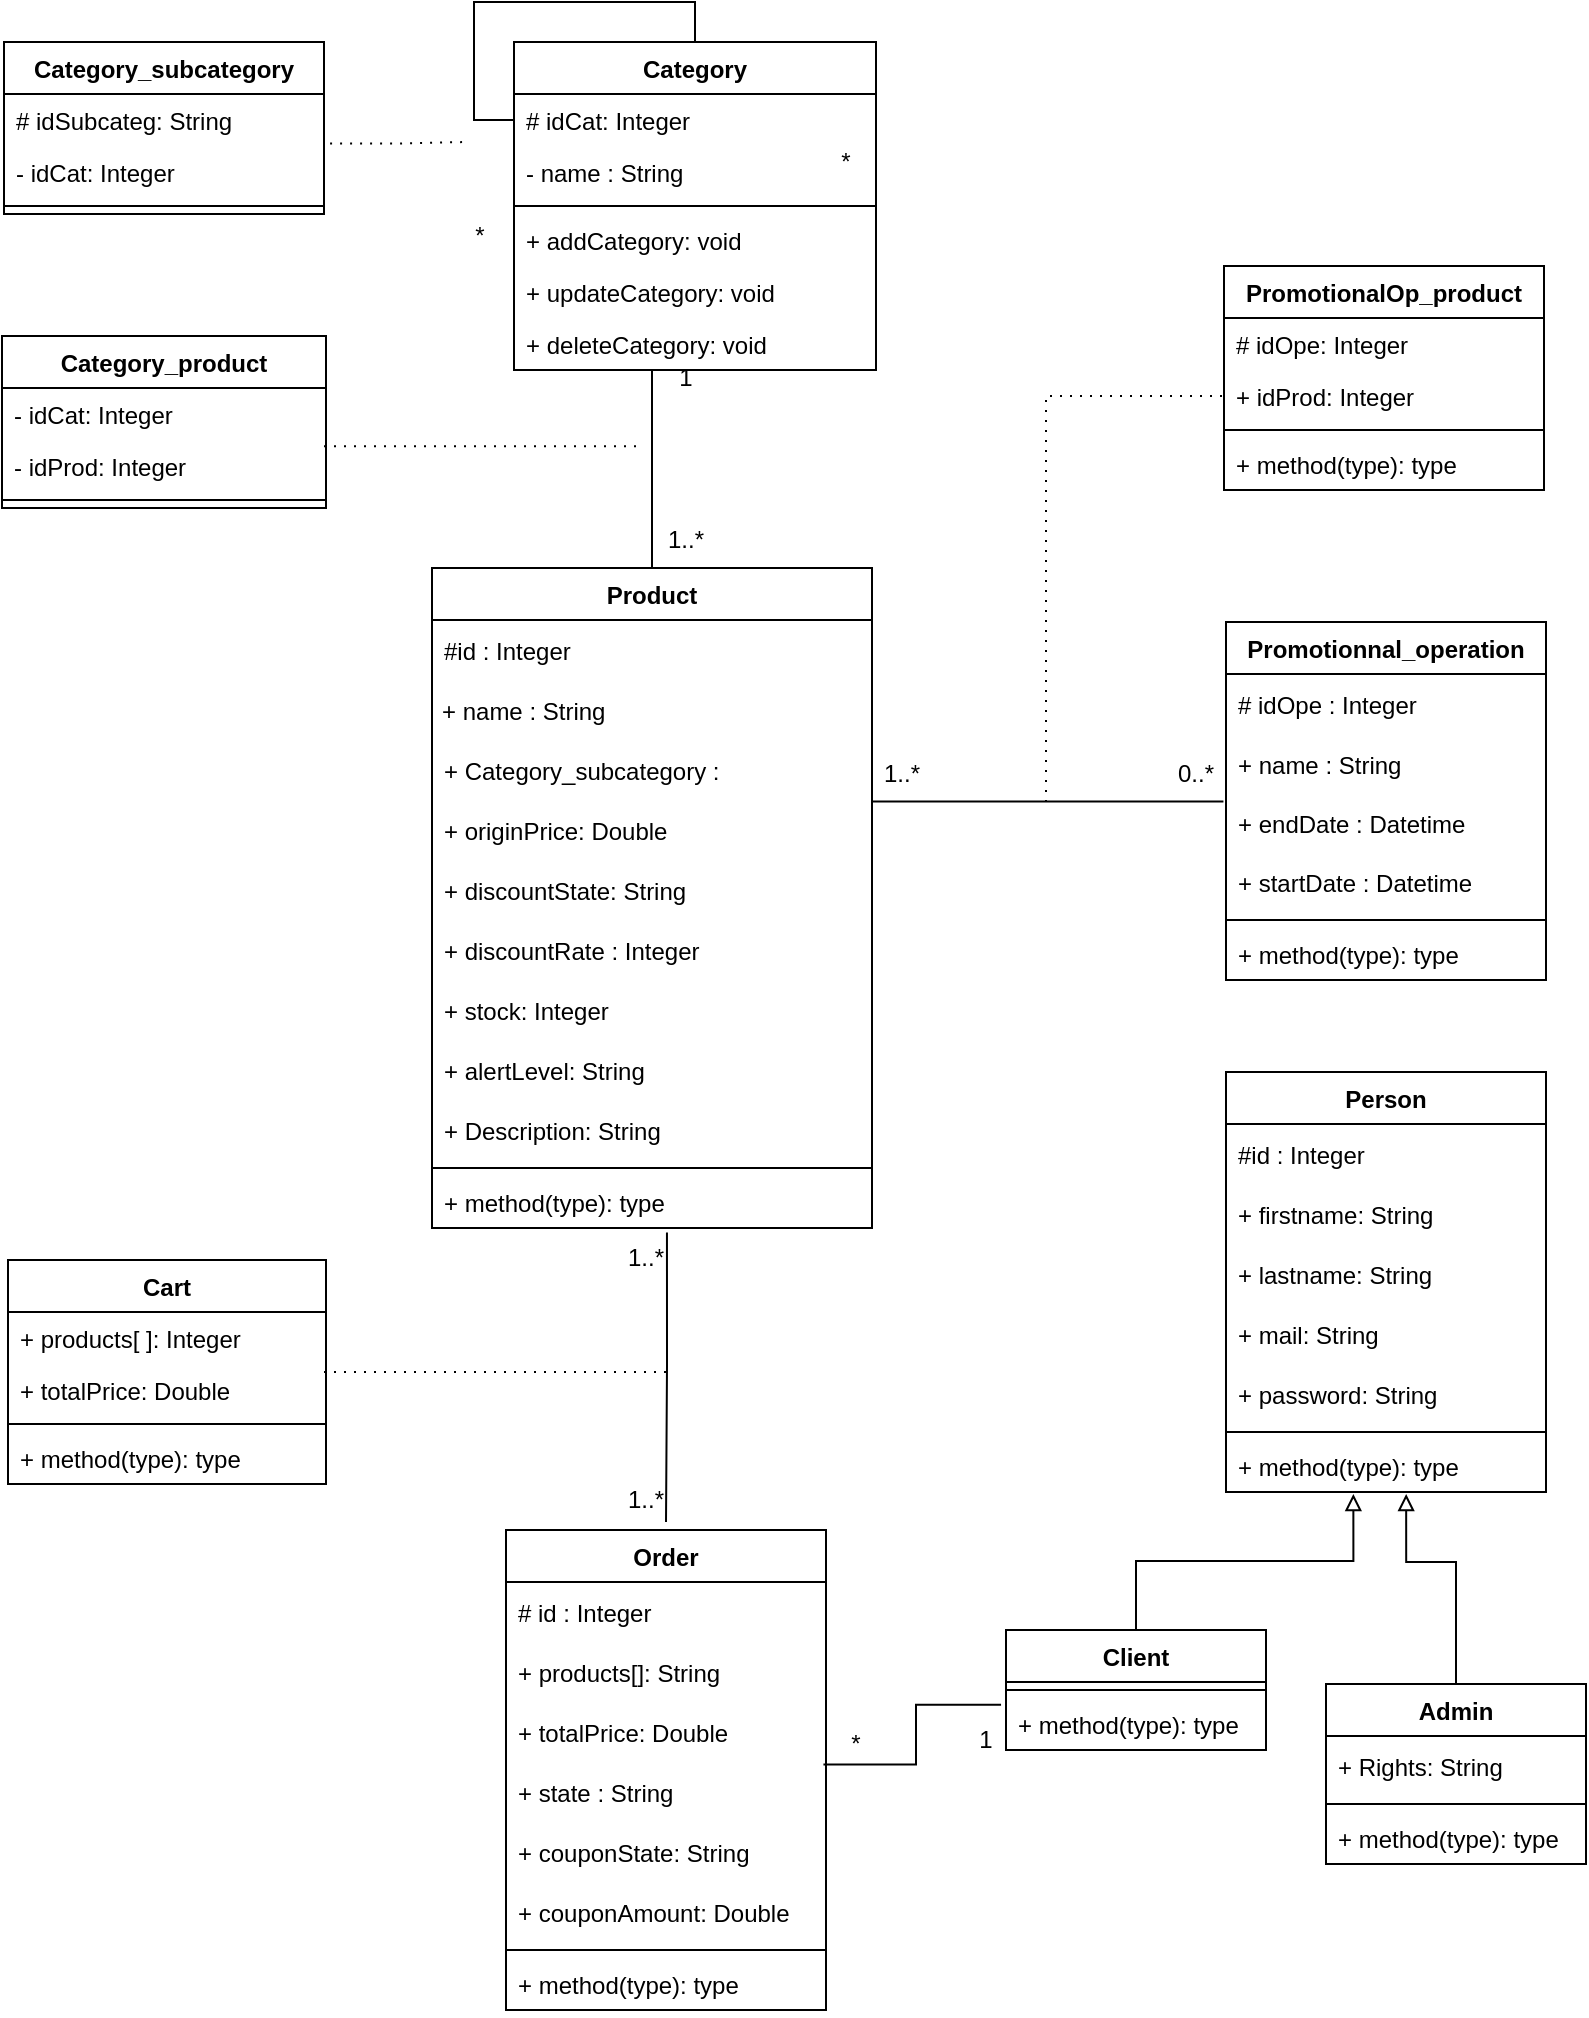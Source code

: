 <mxfile version="17.4.0" type="github">
  <diagram id="vhpuTXRBzaWg03IPp8lz" name="Page-1">
    <mxGraphModel dx="1920" dy="1763" grid="1" gridSize="10" guides="1" tooltips="1" connect="1" arrows="1" fold="1" page="1" pageScale="1" pageWidth="827" pageHeight="1169" math="0" shadow="0">
      <root>
        <mxCell id="0" />
        <mxCell id="1" parent="0" />
        <mxCell id="we6FHVSDPOBdcgw_4QG6-87" style="edgeStyle=orthogonalEdgeStyle;rounded=0;orthogonalLoop=1;jettySize=auto;html=1;endArrow=none;endFill=0;exitX=0.534;exitY=1.087;exitDx=0;exitDy=0;exitPerimeter=0;" parent="1" source="IzZOElxtcOKeKCQpAxpx-64" edge="1">
          <mxGeometry relative="1" as="geometry">
            <mxPoint x="330" y="600" as="sourcePoint" />
            <mxPoint x="330" y="660" as="targetPoint" />
            <Array as="points">
              <mxPoint x="330" y="582" />
            </Array>
          </mxGeometry>
        </mxCell>
        <mxCell id="we6FHVSDPOBdcgw_4QG6-96" style="edgeStyle=orthogonalEdgeStyle;rounded=0;orthogonalLoop=1;jettySize=auto;html=1;entryX=0.992;entryY=0.042;entryDx=0;entryDy=0;entryPerimeter=0;endArrow=none;endFill=0;exitX=-0.019;exitY=0.13;exitDx=0;exitDy=0;exitPerimeter=0;" parent="1" source="IzZOElxtcOKeKCQpAxpx-126" target="IzZOElxtcOKeKCQpAxpx-114" edge="1">
          <mxGeometry relative="1" as="geometry">
            <mxPoint x="570" y="680" as="sourcePoint" />
            <mxPoint x="456" y="838.68" as="targetPoint" />
          </mxGeometry>
        </mxCell>
        <mxCell id="ZNFF3Vfwh-cAoK5ZNlYT-18" style="edgeStyle=orthogonalEdgeStyle;rounded=0;orthogonalLoop=1;jettySize=auto;html=1;entryX=0.398;entryY=1.038;entryDx=0;entryDy=0;entryPerimeter=0;endArrow=block;endFill=0;exitX=0.5;exitY=0;exitDx=0;exitDy=0;" parent="1" source="IzZOElxtcOKeKCQpAxpx-119" target="IzZOElxtcOKeKCQpAxpx-145" edge="1">
          <mxGeometry relative="1" as="geometry">
            <mxPoint x="570" y="630" as="sourcePoint" />
            <mxPoint x="634.415" y="520.75" as="targetPoint" />
          </mxGeometry>
        </mxCell>
        <mxCell id="ZNFF3Vfwh-cAoK5ZNlYT-28" style="edgeStyle=orthogonalEdgeStyle;rounded=0;orthogonalLoop=1;jettySize=auto;html=1;endArrow=block;endFill=0;exitX=0.5;exitY=0;exitDx=0;exitDy=0;entryX=0.563;entryY=1.038;entryDx=0;entryDy=0;entryPerimeter=0;" parent="1" source="IzZOElxtcOKeKCQpAxpx-134" target="IzZOElxtcOKeKCQpAxpx-145" edge="1">
          <mxGeometry relative="1" as="geometry">
            <mxPoint x="730" y="630" as="sourcePoint" />
            <mxPoint x="700" y="610" as="targetPoint" />
            <Array as="points">
              <mxPoint x="725" y="680" />
              <mxPoint x="700" y="680" />
            </Array>
          </mxGeometry>
        </mxCell>
        <mxCell id="we6FHVSDPOBdcgw_4QG6-101" style="edgeStyle=orthogonalEdgeStyle;rounded=0;orthogonalLoop=1;jettySize=auto;html=1;entryX=-0.008;entryY=0.129;entryDx=0;entryDy=0;endArrow=none;endFill=0;exitX=1;exitY=0.5;exitDx=0;exitDy=0;entryPerimeter=0;" parent="1" source="IzZOElxtcOKeKCQpAxpx-68" target="IzZOElxtcOKeKCQpAxpx-22" edge="1">
          <mxGeometry relative="1" as="geometry">
            <mxPoint x="430" y="435" as="sourcePoint" />
            <mxPoint x="562.5" y="299" as="targetPoint" />
            <Array as="points">
              <mxPoint x="433" y="300" />
            </Array>
          </mxGeometry>
        </mxCell>
        <mxCell id="ZNFF3Vfwh-cAoK5ZNlYT-3" value="*" style="text;html=1;strokeColor=none;fillColor=none;align=center;verticalAlign=middle;whiteSpace=wrap;rounded=0;" parent="1" vertex="1">
          <mxGeometry x="340" y="-70" width="20" height="30" as="geometry" />
        </mxCell>
        <mxCell id="ZNFF3Vfwh-cAoK5ZNlYT-4" value="*" style="text;html=1;strokeColor=none;fillColor=none;align=center;verticalAlign=middle;whiteSpace=wrap;rounded=0;" parent="1" vertex="1">
          <mxGeometry x="410" y="-30" width="20" height="20" as="geometry" />
        </mxCell>
        <mxCell id="ZNFF3Vfwh-cAoK5ZNlYT-5" value="1..*" style="text;html=1;strokeColor=none;fillColor=none;align=center;verticalAlign=middle;whiteSpace=wrap;rounded=0;" parent="1" vertex="1">
          <mxGeometry x="329.5" y="159" width="20" height="20" as="geometry" />
        </mxCell>
        <mxCell id="ZNFF3Vfwh-cAoK5ZNlYT-11" value="0..*" style="text;html=1;strokeColor=none;fillColor=none;align=center;verticalAlign=middle;whiteSpace=wrap;rounded=0;" parent="1" vertex="1">
          <mxGeometry x="585" y="271" width="20" height="30" as="geometry" />
        </mxCell>
        <mxCell id="ZNFF3Vfwh-cAoK5ZNlYT-12" value="1" style="text;html=1;strokeColor=none;fillColor=none;align=center;verticalAlign=middle;whiteSpace=wrap;rounded=0;" parent="1" vertex="1">
          <mxGeometry x="329.5" y="73" width="20" height="30" as="geometry" />
        </mxCell>
        <mxCell id="ZNFF3Vfwh-cAoK5ZNlYT-13" value="1..*" style="text;html=1;strokeColor=none;fillColor=none;align=center;verticalAlign=middle;whiteSpace=wrap;rounded=0;" parent="1" vertex="1">
          <mxGeometry x="438" y="276" width="20" height="20" as="geometry" />
        </mxCell>
        <mxCell id="ZNFF3Vfwh-cAoK5ZNlYT-14" value="1..*" style="text;html=1;strokeColor=none;fillColor=none;align=center;verticalAlign=middle;whiteSpace=wrap;rounded=0;" parent="1" vertex="1">
          <mxGeometry x="309.5" y="634" width="20" height="30" as="geometry" />
        </mxCell>
        <mxCell id="ZNFF3Vfwh-cAoK5ZNlYT-15" value="1..*" style="text;html=1;strokeColor=none;fillColor=none;align=center;verticalAlign=middle;whiteSpace=wrap;rounded=0;" parent="1" vertex="1">
          <mxGeometry x="310" y="513" width="20" height="30" as="geometry" />
        </mxCell>
        <mxCell id="ZNFF3Vfwh-cAoK5ZNlYT-16" value="*" style="text;html=1;strokeColor=none;fillColor=none;align=center;verticalAlign=middle;whiteSpace=wrap;rounded=0;" parent="1" vertex="1">
          <mxGeometry x="415" y="756" width="20" height="30" as="geometry" />
        </mxCell>
        <mxCell id="ZNFF3Vfwh-cAoK5ZNlYT-17" value="1" style="text;html=1;strokeColor=none;fillColor=none;align=center;verticalAlign=middle;whiteSpace=wrap;rounded=0;" parent="1" vertex="1">
          <mxGeometry x="480" y="754" width="20" height="30" as="geometry" />
        </mxCell>
        <mxCell id="IzZOElxtcOKeKCQpAxpx-167" style="edgeStyle=orthogonalEdgeStyle;rounded=0;orthogonalLoop=1;jettySize=auto;html=1;entryX=0.5;entryY=0;entryDx=0;entryDy=0;endArrow=none;endFill=0;" parent="1" source="IzZOElxtcOKeKCQpAxpx-8" target="IzZOElxtcOKeKCQpAxpx-58" edge="1">
          <mxGeometry relative="1" as="geometry">
            <Array as="points">
              <mxPoint x="323" y="90" />
              <mxPoint x="323" y="90" />
            </Array>
          </mxGeometry>
        </mxCell>
        <mxCell id="IzZOElxtcOKeKCQpAxpx-8" value="Category" style="swimlane;fontStyle=1;align=center;verticalAlign=top;childLayout=stackLayout;horizontal=1;startSize=26;horizontalStack=0;resizeParent=1;resizeParentMax=0;resizeLast=0;collapsible=1;marginBottom=0;" parent="1" vertex="1">
          <mxGeometry x="254" y="-80" width="181" height="164" as="geometry" />
        </mxCell>
        <mxCell id="IzZOElxtcOKeKCQpAxpx-9" value="# idCat: Integer" style="text;strokeColor=none;fillColor=none;align=left;verticalAlign=top;spacingLeft=4;spacingRight=4;overflow=hidden;rotatable=0;points=[[0,0.5],[1,0.5]];portConstraint=eastwest;" parent="IzZOElxtcOKeKCQpAxpx-8" vertex="1">
          <mxGeometry y="26" width="181" height="26" as="geometry" />
        </mxCell>
        <mxCell id="IzZOElxtcOKeKCQpAxpx-29" value="- name : String" style="text;strokeColor=none;fillColor=none;align=left;verticalAlign=top;spacingLeft=4;spacingRight=4;overflow=hidden;rotatable=0;points=[[0,0.5],[1,0.5]];portConstraint=eastwest;" parent="IzZOElxtcOKeKCQpAxpx-8" vertex="1">
          <mxGeometry y="52" width="181" height="26" as="geometry" />
        </mxCell>
        <mxCell id="IzZOElxtcOKeKCQpAxpx-10" value="" style="line;strokeWidth=1;fillColor=none;align=left;verticalAlign=middle;spacingTop=-1;spacingLeft=3;spacingRight=3;rotatable=0;labelPosition=right;points=[];portConstraint=eastwest;" parent="IzZOElxtcOKeKCQpAxpx-8" vertex="1">
          <mxGeometry y="78" width="181" height="8" as="geometry" />
        </mxCell>
        <mxCell id="IzZOElxtcOKeKCQpAxpx-11" value="+ addCategory: void" style="text;strokeColor=none;fillColor=none;align=left;verticalAlign=top;spacingLeft=4;spacingRight=4;overflow=hidden;rotatable=0;points=[[0,0.5],[1,0.5]];portConstraint=eastwest;" parent="IzZOElxtcOKeKCQpAxpx-8" vertex="1">
          <mxGeometry y="86" width="181" height="26" as="geometry" />
        </mxCell>
        <mxCell id="WWp6hSfT_hM4TXbxwVFe-4" value="+ updateCategory: void" style="text;strokeColor=none;fillColor=none;align=left;verticalAlign=top;spacingLeft=4;spacingRight=4;overflow=hidden;rotatable=0;points=[[0,0.5],[1,0.5]];portConstraint=eastwest;" vertex="1" parent="IzZOElxtcOKeKCQpAxpx-8">
          <mxGeometry y="112" width="181" height="26" as="geometry" />
        </mxCell>
        <mxCell id="WWp6hSfT_hM4TXbxwVFe-3" value="+ deleteCategory: void" style="text;strokeColor=none;fillColor=none;align=left;verticalAlign=top;spacingLeft=4;spacingRight=4;overflow=hidden;rotatable=0;points=[[0,0.5],[1,0.5]];portConstraint=eastwest;" vertex="1" parent="IzZOElxtcOKeKCQpAxpx-8">
          <mxGeometry y="138" width="181" height="26" as="geometry" />
        </mxCell>
        <mxCell id="IzZOElxtcOKeKCQpAxpx-28" style="edgeStyle=orthogonalEdgeStyle;rounded=0;orthogonalLoop=1;jettySize=auto;html=1;entryX=0;entryY=0.5;entryDx=0;entryDy=0;endArrow=none;endFill=0;" parent="IzZOElxtcOKeKCQpAxpx-8" source="IzZOElxtcOKeKCQpAxpx-8" target="IzZOElxtcOKeKCQpAxpx-9" edge="1">
          <mxGeometry relative="1" as="geometry" />
        </mxCell>
        <mxCell id="IzZOElxtcOKeKCQpAxpx-12" value="Promotionnal_operation" style="swimlane;fontStyle=1;align=center;verticalAlign=top;childLayout=stackLayout;horizontal=1;startSize=26;horizontalStack=0;resizeParent=1;resizeParentMax=0;resizeLast=0;collapsible=1;marginBottom=0;" parent="1" vertex="1">
          <mxGeometry x="610" y="210" width="160" height="179" as="geometry" />
        </mxCell>
        <mxCell id="IzZOElxtcOKeKCQpAxpx-19" value="# idOpe : Integer" style="text;strokeColor=none;fillColor=none;align=left;verticalAlign=middle;spacingLeft=4;spacingRight=4;overflow=hidden;points=[[0,0.5],[1,0.5]];portConstraint=eastwest;rotatable=0;" parent="IzZOElxtcOKeKCQpAxpx-12" vertex="1">
          <mxGeometry y="26" width="160" height="30" as="geometry" />
        </mxCell>
        <mxCell id="IzZOElxtcOKeKCQpAxpx-20" value="+ name : String" style="text;strokeColor=none;fillColor=none;align=left;verticalAlign=middle;spacingLeft=4;spacingRight=4;overflow=hidden;points=[[0,0.5],[1,0.5]];portConstraint=eastwest;rotatable=0;" parent="IzZOElxtcOKeKCQpAxpx-12" vertex="1">
          <mxGeometry y="56" width="160" height="30" as="geometry" />
        </mxCell>
        <mxCell id="IzZOElxtcOKeKCQpAxpx-22" value="+ endDate : Datetime" style="text;strokeColor=none;fillColor=none;align=left;verticalAlign=middle;spacingLeft=4;spacingRight=4;overflow=hidden;points=[[0,0.5],[1,0.5]];portConstraint=eastwest;rotatable=0;" parent="IzZOElxtcOKeKCQpAxpx-12" vertex="1">
          <mxGeometry y="86" width="160" height="29" as="geometry" />
        </mxCell>
        <mxCell id="IzZOElxtcOKeKCQpAxpx-21" value="+ startDate : Datetime" style="text;strokeColor=none;fillColor=none;align=left;verticalAlign=middle;spacingLeft=4;spacingRight=4;overflow=hidden;points=[[0,0.5],[1,0.5]];portConstraint=eastwest;rotatable=0;" parent="IzZOElxtcOKeKCQpAxpx-12" vertex="1">
          <mxGeometry y="115" width="160" height="30" as="geometry" />
        </mxCell>
        <mxCell id="IzZOElxtcOKeKCQpAxpx-14" value="" style="line;strokeWidth=1;fillColor=none;align=left;verticalAlign=middle;spacingTop=-1;spacingLeft=3;spacingRight=3;rotatable=0;labelPosition=right;points=[];portConstraint=eastwest;" parent="IzZOElxtcOKeKCQpAxpx-12" vertex="1">
          <mxGeometry y="145" width="160" height="8" as="geometry" />
        </mxCell>
        <mxCell id="IzZOElxtcOKeKCQpAxpx-15" value="+ method(type): type" style="text;strokeColor=none;fillColor=none;align=left;verticalAlign=top;spacingLeft=4;spacingRight=4;overflow=hidden;rotatable=0;points=[[0,0.5],[1,0.5]];portConstraint=eastwest;" parent="IzZOElxtcOKeKCQpAxpx-12" vertex="1">
          <mxGeometry y="153" width="160" height="26" as="geometry" />
        </mxCell>
        <mxCell id="IzZOElxtcOKeKCQpAxpx-41" value="Category_subcategory" style="swimlane;fontStyle=1;align=center;verticalAlign=top;childLayout=stackLayout;horizontal=1;startSize=26;horizontalStack=0;resizeParent=1;resizeParentMax=0;resizeLast=0;collapsible=1;marginBottom=0;" parent="1" vertex="1">
          <mxGeometry x="-1" y="-80" width="160" height="86" as="geometry" />
        </mxCell>
        <mxCell id="IzZOElxtcOKeKCQpAxpx-43" value="# idSubcateg: String" style="text;strokeColor=none;fillColor=none;align=left;verticalAlign=top;spacingLeft=4;spacingRight=4;overflow=hidden;rotatable=0;points=[[0,0.5],[1,0.5]];portConstraint=eastwest;" parent="IzZOElxtcOKeKCQpAxpx-41" vertex="1">
          <mxGeometry y="26" width="160" height="26" as="geometry" />
        </mxCell>
        <mxCell id="IzZOElxtcOKeKCQpAxpx-42" value="- idCat: Integer" style="text;strokeColor=none;fillColor=none;align=left;verticalAlign=top;spacingLeft=4;spacingRight=4;overflow=hidden;rotatable=0;points=[[0,0.5],[1,0.5]];portConstraint=eastwest;" parent="IzZOElxtcOKeKCQpAxpx-41" vertex="1">
          <mxGeometry y="52" width="160" height="26" as="geometry" />
        </mxCell>
        <mxCell id="IzZOElxtcOKeKCQpAxpx-44" value="" style="line;strokeWidth=1;fillColor=none;align=left;verticalAlign=middle;spacingTop=-1;spacingLeft=3;spacingRight=3;rotatable=0;labelPosition=right;points=[];portConstraint=eastwest;" parent="IzZOElxtcOKeKCQpAxpx-41" vertex="1">
          <mxGeometry y="78" width="160" height="8" as="geometry" />
        </mxCell>
        <mxCell id="IzZOElxtcOKeKCQpAxpx-58" value="Product" style="swimlane;fontStyle=1;align=center;verticalAlign=top;childLayout=stackLayout;horizontal=1;startSize=26;horizontalStack=0;resizeParent=1;resizeParentMax=0;resizeLast=0;collapsible=1;marginBottom=0;" parent="1" vertex="1">
          <mxGeometry x="213" y="183" width="220" height="330" as="geometry" />
        </mxCell>
        <mxCell id="IzZOElxtcOKeKCQpAxpx-65" value="#id : Integer" style="text;strokeColor=none;fillColor=none;align=left;verticalAlign=middle;spacingLeft=4;spacingRight=4;overflow=hidden;points=[[0,0.5],[1,0.5]];portConstraint=eastwest;rotatable=0;" parent="IzZOElxtcOKeKCQpAxpx-58" vertex="1">
          <mxGeometry y="26" width="220" height="30" as="geometry" />
        </mxCell>
        <mxCell id="IzZOElxtcOKeKCQpAxpx-73" value="+ name : String" style="text;strokeColor=none;fillColor=none;align=left;verticalAlign=middle;spacingLeft=4;spacingRight=4;overflow=hidden;points=[[0,0.5],[1,0.5]];portConstraint=eastwest;rotatable=0;spacing=1;" parent="IzZOElxtcOKeKCQpAxpx-58" vertex="1">
          <mxGeometry y="56" width="220" height="30" as="geometry" />
        </mxCell>
        <mxCell id="IzZOElxtcOKeKCQpAxpx-66" value="+ Category_subcategory : " style="text;strokeColor=none;fillColor=none;align=left;verticalAlign=middle;spacingLeft=4;spacingRight=4;overflow=hidden;points=[[0,0.5],[1,0.5]];portConstraint=eastwest;rotatable=0;" parent="IzZOElxtcOKeKCQpAxpx-58" vertex="1">
          <mxGeometry y="86" width="220" height="30" as="geometry" />
        </mxCell>
        <mxCell id="IzZOElxtcOKeKCQpAxpx-67" value="+ originPrice: Double" style="text;strokeColor=none;fillColor=none;align=left;verticalAlign=middle;spacingLeft=4;spacingRight=4;overflow=hidden;points=[[0,0.5],[1,0.5]];portConstraint=eastwest;rotatable=0;" parent="IzZOElxtcOKeKCQpAxpx-58" vertex="1">
          <mxGeometry y="116" width="220" height="30" as="geometry" />
        </mxCell>
        <mxCell id="IzZOElxtcOKeKCQpAxpx-68" value="+ discountState: String" style="text;strokeColor=none;fillColor=none;align=left;verticalAlign=middle;spacingLeft=4;spacingRight=4;overflow=hidden;points=[[0,0.5],[1,0.5]];portConstraint=eastwest;rotatable=0;" parent="IzZOElxtcOKeKCQpAxpx-58" vertex="1">
          <mxGeometry y="146" width="220" height="30" as="geometry" />
        </mxCell>
        <mxCell id="IzZOElxtcOKeKCQpAxpx-69" value="+ discountRate : Integer" style="text;strokeColor=none;fillColor=none;align=left;verticalAlign=middle;spacingLeft=4;spacingRight=4;overflow=hidden;points=[[0,0.5],[1,0.5]];portConstraint=eastwest;rotatable=0;" parent="IzZOElxtcOKeKCQpAxpx-58" vertex="1">
          <mxGeometry y="176" width="220" height="30" as="geometry" />
        </mxCell>
        <mxCell id="IzZOElxtcOKeKCQpAxpx-70" value="+ stock: Integer" style="text;strokeColor=none;fillColor=none;align=left;verticalAlign=middle;spacingLeft=4;spacingRight=4;overflow=hidden;points=[[0,0.5],[1,0.5]];portConstraint=eastwest;rotatable=0;" parent="IzZOElxtcOKeKCQpAxpx-58" vertex="1">
          <mxGeometry y="206" width="220" height="30" as="geometry" />
        </mxCell>
        <mxCell id="IzZOElxtcOKeKCQpAxpx-71" value="+ alertLevel: String" style="text;strokeColor=none;fillColor=none;align=left;verticalAlign=middle;spacingLeft=4;spacingRight=4;overflow=hidden;points=[[0,0.5],[1,0.5]];portConstraint=eastwest;rotatable=0;" parent="IzZOElxtcOKeKCQpAxpx-58" vertex="1">
          <mxGeometry y="236" width="220" height="30" as="geometry" />
        </mxCell>
        <mxCell id="IzZOElxtcOKeKCQpAxpx-72" value="+ Description: String" style="text;strokeColor=none;fillColor=none;align=left;verticalAlign=middle;spacingLeft=4;spacingRight=4;overflow=hidden;points=[[0,0.5],[1,0.5]];portConstraint=eastwest;rotatable=0;" parent="IzZOElxtcOKeKCQpAxpx-58" vertex="1">
          <mxGeometry y="266" width="220" height="30" as="geometry" />
        </mxCell>
        <mxCell id="IzZOElxtcOKeKCQpAxpx-63" value="" style="line;strokeWidth=1;fillColor=none;align=left;verticalAlign=middle;spacingTop=-1;spacingLeft=3;spacingRight=3;rotatable=0;labelPosition=right;points=[];portConstraint=eastwest;" parent="IzZOElxtcOKeKCQpAxpx-58" vertex="1">
          <mxGeometry y="296" width="220" height="8" as="geometry" />
        </mxCell>
        <mxCell id="IzZOElxtcOKeKCQpAxpx-64" value="+ method(type): type" style="text;strokeColor=none;fillColor=none;align=left;verticalAlign=top;spacingLeft=4;spacingRight=4;overflow=hidden;rotatable=0;points=[[0,0.5],[1,0.5]];portConstraint=eastwest;" parent="IzZOElxtcOKeKCQpAxpx-58" vertex="1">
          <mxGeometry y="304" width="220" height="26" as="geometry" />
        </mxCell>
        <mxCell id="IzZOElxtcOKeKCQpAxpx-89" value="Category_product" style="swimlane;fontStyle=1;align=center;verticalAlign=top;childLayout=stackLayout;horizontal=1;startSize=26;horizontalStack=0;resizeParent=1;resizeParentMax=0;resizeLast=0;collapsible=1;marginBottom=0;" parent="1" vertex="1">
          <mxGeometry x="-2" y="67" width="162" height="86" as="geometry" />
        </mxCell>
        <mxCell id="IzZOElxtcOKeKCQpAxpx-90" value="- idCat: Integer" style="text;strokeColor=none;fillColor=none;align=left;verticalAlign=top;spacingLeft=4;spacingRight=4;overflow=hidden;rotatable=0;points=[[0,0.5],[1,0.5]];portConstraint=eastwest;" parent="IzZOElxtcOKeKCQpAxpx-89" vertex="1">
          <mxGeometry y="26" width="162" height="26" as="geometry" />
        </mxCell>
        <mxCell id="IzZOElxtcOKeKCQpAxpx-91" value="- idProd: Integer" style="text;strokeColor=none;fillColor=none;align=left;verticalAlign=top;spacingLeft=4;spacingRight=4;overflow=hidden;rotatable=0;points=[[0,0.5],[1,0.5]];portConstraint=eastwest;" parent="IzZOElxtcOKeKCQpAxpx-89" vertex="1">
          <mxGeometry y="52" width="162" height="26" as="geometry" />
        </mxCell>
        <mxCell id="IzZOElxtcOKeKCQpAxpx-92" value="" style="line;strokeWidth=1;fillColor=none;align=left;verticalAlign=middle;spacingTop=-1;spacingLeft=3;spacingRight=3;rotatable=0;labelPosition=right;points=[];portConstraint=eastwest;" parent="IzZOElxtcOKeKCQpAxpx-89" vertex="1">
          <mxGeometry y="78" width="162" height="8" as="geometry" />
        </mxCell>
        <mxCell id="IzZOElxtcOKeKCQpAxpx-95" value="Cart" style="swimlane;fontStyle=1;align=center;verticalAlign=top;childLayout=stackLayout;horizontal=1;startSize=26;horizontalStack=0;resizeParent=1;resizeParentMax=0;resizeLast=0;collapsible=1;marginBottom=0;" parent="1" vertex="1">
          <mxGeometry x="1" y="529" width="159" height="112" as="geometry" />
        </mxCell>
        <mxCell id="IzZOElxtcOKeKCQpAxpx-96" value="+ products[ ]: Integer" style="text;strokeColor=none;fillColor=none;align=left;verticalAlign=top;spacingLeft=4;spacingRight=4;overflow=hidden;rotatable=0;points=[[0,0.5],[1,0.5]];portConstraint=eastwest;" parent="IzZOElxtcOKeKCQpAxpx-95" vertex="1">
          <mxGeometry y="26" width="159" height="26" as="geometry" />
        </mxCell>
        <mxCell id="IzZOElxtcOKeKCQpAxpx-97" value="+ totalPrice: Double" style="text;strokeColor=none;fillColor=none;align=left;verticalAlign=top;spacingLeft=4;spacingRight=4;overflow=hidden;rotatable=0;points=[[0,0.5],[1,0.5]];portConstraint=eastwest;" parent="IzZOElxtcOKeKCQpAxpx-95" vertex="1">
          <mxGeometry y="52" width="159" height="26" as="geometry" />
        </mxCell>
        <mxCell id="IzZOElxtcOKeKCQpAxpx-98" value="" style="line;strokeWidth=1;fillColor=none;align=left;verticalAlign=middle;spacingTop=-1;spacingLeft=3;spacingRight=3;rotatable=0;labelPosition=right;points=[];portConstraint=eastwest;" parent="IzZOElxtcOKeKCQpAxpx-95" vertex="1">
          <mxGeometry y="78" width="159" height="8" as="geometry" />
        </mxCell>
        <mxCell id="IzZOElxtcOKeKCQpAxpx-99" value="+ method(type): type" style="text;strokeColor=none;fillColor=none;align=left;verticalAlign=top;spacingLeft=4;spacingRight=4;overflow=hidden;rotatable=0;points=[[0,0.5],[1,0.5]];portConstraint=eastwest;" parent="IzZOElxtcOKeKCQpAxpx-95" vertex="1">
          <mxGeometry y="86" width="159" height="26" as="geometry" />
        </mxCell>
        <mxCell id="IzZOElxtcOKeKCQpAxpx-105" value="Order" style="swimlane;fontStyle=1;align=center;verticalAlign=top;childLayout=stackLayout;horizontal=1;startSize=26;horizontalStack=0;resizeParent=1;resizeParentMax=0;resizeLast=0;collapsible=1;marginBottom=0;" parent="1" vertex="1">
          <mxGeometry x="250" y="664" width="160" height="240" as="geometry" />
        </mxCell>
        <mxCell id="IzZOElxtcOKeKCQpAxpx-184" value="# id : Integer" style="text;strokeColor=none;fillColor=none;align=left;verticalAlign=middle;spacingLeft=4;spacingRight=4;overflow=hidden;points=[[0,0.5],[1,0.5]];portConstraint=eastwest;rotatable=0;" parent="IzZOElxtcOKeKCQpAxpx-105" vertex="1">
          <mxGeometry y="26" width="160" height="30" as="geometry" />
        </mxCell>
        <mxCell id="IzZOElxtcOKeKCQpAxpx-112" value="+ products[]: String" style="text;strokeColor=none;fillColor=none;align=left;verticalAlign=middle;spacingLeft=4;spacingRight=4;overflow=hidden;points=[[0,0.5],[1,0.5]];portConstraint=eastwest;rotatable=0;" parent="IzZOElxtcOKeKCQpAxpx-105" vertex="1">
          <mxGeometry y="56" width="160" height="30" as="geometry" />
        </mxCell>
        <mxCell id="IzZOElxtcOKeKCQpAxpx-113" value="+ totalPrice: Double" style="text;strokeColor=none;fillColor=none;align=left;verticalAlign=middle;spacingLeft=4;spacingRight=4;overflow=hidden;points=[[0,0.5],[1,0.5]];portConstraint=eastwest;rotatable=0;" parent="IzZOElxtcOKeKCQpAxpx-105" vertex="1">
          <mxGeometry y="86" width="160" height="30" as="geometry" />
        </mxCell>
        <mxCell id="IzZOElxtcOKeKCQpAxpx-114" value="+ state : String" style="text;strokeColor=none;fillColor=none;align=left;verticalAlign=middle;spacingLeft=4;spacingRight=4;overflow=hidden;points=[[0,0.5],[1,0.5]];portConstraint=eastwest;rotatable=0;" parent="IzZOElxtcOKeKCQpAxpx-105" vertex="1">
          <mxGeometry y="116" width="160" height="30" as="geometry" />
        </mxCell>
        <mxCell id="IzZOElxtcOKeKCQpAxpx-115" value="+ couponState: String" style="text;strokeColor=none;fillColor=none;align=left;verticalAlign=middle;spacingLeft=4;spacingRight=4;overflow=hidden;points=[[0,0.5],[1,0.5]];portConstraint=eastwest;rotatable=0;" parent="IzZOElxtcOKeKCQpAxpx-105" vertex="1">
          <mxGeometry y="146" width="160" height="30" as="geometry" />
        </mxCell>
        <mxCell id="IzZOElxtcOKeKCQpAxpx-116" value="+ couponAmount: Double" style="text;strokeColor=none;fillColor=none;align=left;verticalAlign=middle;spacingLeft=4;spacingRight=4;overflow=hidden;points=[[0,0.5],[1,0.5]];portConstraint=eastwest;rotatable=0;" parent="IzZOElxtcOKeKCQpAxpx-105" vertex="1">
          <mxGeometry y="176" width="160" height="30" as="geometry" />
        </mxCell>
        <mxCell id="IzZOElxtcOKeKCQpAxpx-110" value="" style="line;strokeWidth=1;fillColor=none;align=left;verticalAlign=middle;spacingTop=-1;spacingLeft=3;spacingRight=3;rotatable=0;labelPosition=right;points=[];portConstraint=eastwest;" parent="IzZOElxtcOKeKCQpAxpx-105" vertex="1">
          <mxGeometry y="206" width="160" height="8" as="geometry" />
        </mxCell>
        <mxCell id="IzZOElxtcOKeKCQpAxpx-111" value="+ method(type): type" style="text;strokeColor=none;fillColor=none;align=left;verticalAlign=top;spacingLeft=4;spacingRight=4;overflow=hidden;rotatable=0;points=[[0,0.5],[1,0.5]];portConstraint=eastwest;" parent="IzZOElxtcOKeKCQpAxpx-105" vertex="1">
          <mxGeometry y="214" width="160" height="26" as="geometry" />
        </mxCell>
        <mxCell id="IzZOElxtcOKeKCQpAxpx-119" value="Client" style="swimlane;fontStyle=1;align=center;verticalAlign=top;childLayout=stackLayout;horizontal=1;startSize=26;horizontalStack=0;resizeParent=1;resizeParentMax=0;resizeLast=0;collapsible=1;marginBottom=0;" parent="1" vertex="1">
          <mxGeometry x="500" y="714" width="130" height="60" as="geometry" />
        </mxCell>
        <mxCell id="IzZOElxtcOKeKCQpAxpx-131" style="line;strokeWidth=1;fillColor=none;align=left;verticalAlign=middle;spacingTop=-1;spacingLeft=3;spacingRight=3;rotatable=0;labelPosition=right;points=[];portConstraint=eastwest;" parent="IzZOElxtcOKeKCQpAxpx-119" vertex="1">
          <mxGeometry y="26" width="130" height="8" as="geometry" />
        </mxCell>
        <mxCell id="IzZOElxtcOKeKCQpAxpx-126" value="+ method(type): type" style="text;strokeColor=none;fillColor=none;align=left;verticalAlign=top;spacingLeft=4;spacingRight=4;overflow=hidden;rotatable=0;points=[[0,0.5],[1,0.5]];portConstraint=eastwest;" parent="IzZOElxtcOKeKCQpAxpx-119" vertex="1">
          <mxGeometry y="34" width="130" height="26" as="geometry" />
        </mxCell>
        <mxCell id="IzZOElxtcOKeKCQpAxpx-134" value="Admin" style="swimlane;fontStyle=1;align=center;verticalAlign=top;childLayout=stackLayout;horizontal=1;startSize=26;horizontalStack=0;resizeParent=1;resizeParentMax=0;resizeLast=0;collapsible=1;marginBottom=0;" parent="1" vertex="1">
          <mxGeometry x="660" y="741" width="130" height="90" as="geometry" />
        </mxCell>
        <mxCell id="we6FHVSDPOBdcgw_4QG6-73" value="+ Rights: String" style="text;strokeColor=none;fillColor=none;align=left;verticalAlign=middle;spacingLeft=4;spacingRight=4;overflow=hidden;points=[[0,0.5],[1,0.5]];portConstraint=eastwest;rotatable=0;" parent="IzZOElxtcOKeKCQpAxpx-134" vertex="1">
          <mxGeometry y="26" width="130" height="30" as="geometry" />
        </mxCell>
        <mxCell id="IzZOElxtcOKeKCQpAxpx-135" style="line;strokeWidth=1;fillColor=none;align=left;verticalAlign=middle;spacingTop=-1;spacingLeft=3;spacingRight=3;rotatable=0;labelPosition=right;points=[];portConstraint=eastwest;" parent="IzZOElxtcOKeKCQpAxpx-134" vertex="1">
          <mxGeometry y="56" width="130" height="8" as="geometry" />
        </mxCell>
        <mxCell id="IzZOElxtcOKeKCQpAxpx-136" value="+ method(type): type" style="text;strokeColor=none;fillColor=none;align=left;verticalAlign=top;spacingLeft=4;spacingRight=4;overflow=hidden;rotatable=0;points=[[0,0.5],[1,0.5]];portConstraint=eastwest;" parent="IzZOElxtcOKeKCQpAxpx-134" vertex="1">
          <mxGeometry y="64" width="130" height="26" as="geometry" />
        </mxCell>
        <mxCell id="IzZOElxtcOKeKCQpAxpx-138" value="Person" style="swimlane;fontStyle=1;align=center;verticalAlign=top;childLayout=stackLayout;horizontal=1;startSize=26;horizontalStack=0;resizeParent=1;resizeParentMax=0;resizeLast=0;collapsible=1;marginBottom=0;" parent="1" vertex="1">
          <mxGeometry x="610" y="435" width="160" height="210" as="geometry" />
        </mxCell>
        <mxCell id="IzZOElxtcOKeKCQpAxpx-175" value="#id : Integer" style="text;strokeColor=none;fillColor=none;align=left;verticalAlign=middle;spacingLeft=4;spacingRight=4;overflow=hidden;points=[[0,0.5],[1,0.5]];portConstraint=eastwest;rotatable=0;" parent="IzZOElxtcOKeKCQpAxpx-138" vertex="1">
          <mxGeometry y="26" width="160" height="30" as="geometry" />
        </mxCell>
        <mxCell id="IzZOElxtcOKeKCQpAxpx-146" value="+ firstname: String" style="text;strokeColor=none;fillColor=none;align=left;verticalAlign=middle;spacingLeft=4;spacingRight=4;overflow=hidden;points=[[0,0.5],[1,0.5]];portConstraint=eastwest;rotatable=0;" parent="IzZOElxtcOKeKCQpAxpx-138" vertex="1">
          <mxGeometry y="56" width="160" height="30" as="geometry" />
        </mxCell>
        <mxCell id="IzZOElxtcOKeKCQpAxpx-147" value="+ lastname: String" style="text;strokeColor=none;fillColor=none;align=left;verticalAlign=middle;spacingLeft=4;spacingRight=4;overflow=hidden;points=[[0,0.5],[1,0.5]];portConstraint=eastwest;rotatable=0;" parent="IzZOElxtcOKeKCQpAxpx-138" vertex="1">
          <mxGeometry y="86" width="160" height="30" as="geometry" />
        </mxCell>
        <mxCell id="IzZOElxtcOKeKCQpAxpx-148" value="+ mail: String" style="text;strokeColor=none;fillColor=none;align=left;verticalAlign=middle;spacingLeft=4;spacingRight=4;overflow=hidden;points=[[0,0.5],[1,0.5]];portConstraint=eastwest;rotatable=0;" parent="IzZOElxtcOKeKCQpAxpx-138" vertex="1">
          <mxGeometry y="116" width="160" height="30" as="geometry" />
        </mxCell>
        <mxCell id="IzZOElxtcOKeKCQpAxpx-149" value="+ password: String" style="text;strokeColor=none;fillColor=none;align=left;verticalAlign=middle;spacingLeft=4;spacingRight=4;overflow=hidden;points=[[0,0.5],[1,0.5]];portConstraint=eastwest;rotatable=0;" parent="IzZOElxtcOKeKCQpAxpx-138" vertex="1">
          <mxGeometry y="146" width="160" height="30" as="geometry" />
        </mxCell>
        <mxCell id="IzZOElxtcOKeKCQpAxpx-144" value="" style="line;strokeWidth=1;fillColor=none;align=left;verticalAlign=middle;spacingTop=-1;spacingLeft=3;spacingRight=3;rotatable=0;labelPosition=right;points=[];portConstraint=eastwest;" parent="IzZOElxtcOKeKCQpAxpx-138" vertex="1">
          <mxGeometry y="176" width="160" height="8" as="geometry" />
        </mxCell>
        <mxCell id="IzZOElxtcOKeKCQpAxpx-145" value="+ method(type): type" style="text;strokeColor=none;fillColor=none;align=left;verticalAlign=top;spacingLeft=4;spacingRight=4;overflow=hidden;rotatable=0;points=[[0,0.5],[1,0.5]];portConstraint=eastwest;" parent="IzZOElxtcOKeKCQpAxpx-138" vertex="1">
          <mxGeometry y="184" width="160" height="26" as="geometry" />
        </mxCell>
        <mxCell id="IzZOElxtcOKeKCQpAxpx-159" value="" style="edgeStyle=elbowEdgeStyle;fontSize=12;html=1;endFill=0;startFill=0;endSize=6;startSize=6;dashed=1;dashPattern=1 4;endArrow=none;startArrow=none;rounded=0;exitX=1.019;exitY=0.952;exitDx=0;exitDy=0;exitPerimeter=0;" parent="1" source="IzZOElxtcOKeKCQpAxpx-43" edge="1">
          <mxGeometry width="160" relative="1" as="geometry">
            <mxPoint x="160" y="-20.62" as="sourcePoint" />
            <mxPoint x="230" y="-30" as="targetPoint" />
          </mxGeometry>
        </mxCell>
        <mxCell id="IzZOElxtcOKeKCQpAxpx-160" value="PromotionalOp_product" style="swimlane;fontStyle=1;align=center;verticalAlign=top;childLayout=stackLayout;horizontal=1;startSize=26;horizontalStack=0;resizeParent=1;resizeParentMax=0;resizeLast=0;collapsible=1;marginBottom=0;" parent="1" vertex="1">
          <mxGeometry x="609" y="32" width="160" height="112" as="geometry" />
        </mxCell>
        <mxCell id="IzZOElxtcOKeKCQpAxpx-161" value="# idOpe: Integer" style="text;strokeColor=none;fillColor=none;align=left;verticalAlign=top;spacingLeft=4;spacingRight=4;overflow=hidden;rotatable=0;points=[[0,0.5],[1,0.5]];portConstraint=eastwest;" parent="IzZOElxtcOKeKCQpAxpx-160" vertex="1">
          <mxGeometry y="26" width="160" height="26" as="geometry" />
        </mxCell>
        <mxCell id="IzZOElxtcOKeKCQpAxpx-162" value="+ idProd: Integer" style="text;strokeColor=none;fillColor=none;align=left;verticalAlign=top;spacingLeft=4;spacingRight=4;overflow=hidden;rotatable=0;points=[[0,0.5],[1,0.5]];portConstraint=eastwest;" parent="IzZOElxtcOKeKCQpAxpx-160" vertex="1">
          <mxGeometry y="52" width="160" height="26" as="geometry" />
        </mxCell>
        <mxCell id="IzZOElxtcOKeKCQpAxpx-163" value="" style="line;strokeWidth=1;fillColor=none;align=left;verticalAlign=middle;spacingTop=-1;spacingLeft=3;spacingRight=3;rotatable=0;labelPosition=right;points=[];portConstraint=eastwest;" parent="IzZOElxtcOKeKCQpAxpx-160" vertex="1">
          <mxGeometry y="78" width="160" height="8" as="geometry" />
        </mxCell>
        <mxCell id="IzZOElxtcOKeKCQpAxpx-164" value="+ method(type): type" style="text;strokeColor=none;fillColor=none;align=left;verticalAlign=top;spacingLeft=4;spacingRight=4;overflow=hidden;rotatable=0;points=[[0,0.5],[1,0.5]];portConstraint=eastwest;" parent="IzZOElxtcOKeKCQpAxpx-160" vertex="1">
          <mxGeometry y="86" width="160" height="26" as="geometry" />
        </mxCell>
        <mxCell id="IzZOElxtcOKeKCQpAxpx-171" value="" style="edgeStyle=elbowEdgeStyle;fontSize=12;html=1;endFill=0;startFill=0;endSize=6;startSize=6;dashed=1;dashPattern=1 4;endArrow=none;startArrow=none;rounded=0;" parent="1" edge="1">
          <mxGeometry width="160" relative="1" as="geometry">
            <mxPoint x="159" y="122.17" as="sourcePoint" />
            <mxPoint x="319" y="122.17" as="targetPoint" />
          </mxGeometry>
        </mxCell>
        <mxCell id="IzZOElxtcOKeKCQpAxpx-172" value="" style="edgeStyle=elbowEdgeStyle;fontSize=12;html=1;endFill=0;startFill=0;endSize=6;startSize=6;dashed=1;dashPattern=1 4;endArrow=none;startArrow=none;rounded=0;entryX=0;entryY=0.5;entryDx=0;entryDy=0;" parent="1" target="IzZOElxtcOKeKCQpAxpx-162" edge="1">
          <mxGeometry width="160" relative="1" as="geometry">
            <mxPoint x="520" y="300" as="sourcePoint" />
            <mxPoint x="690" y="160" as="targetPoint" />
            <Array as="points">
              <mxPoint x="520" y="200" />
            </Array>
          </mxGeometry>
        </mxCell>
        <mxCell id="IzZOElxtcOKeKCQpAxpx-173" value="" style="edgeStyle=elbowEdgeStyle;fontSize=12;html=1;endFill=0;startFill=0;endSize=6;startSize=6;dashed=1;dashPattern=1 4;endArrow=none;startArrow=none;rounded=0;" parent="1" edge="1">
          <mxGeometry width="160" relative="1" as="geometry">
            <mxPoint x="159" y="585" as="sourcePoint" />
            <mxPoint x="330" y="585" as="targetPoint" />
          </mxGeometry>
        </mxCell>
        <mxCell id="IzZOElxtcOKeKCQpAxpx-178" value="*" style="text;html=1;strokeColor=none;fillColor=none;align=center;verticalAlign=middle;whiteSpace=wrap;rounded=0;" parent="1" vertex="1">
          <mxGeometry x="227" y="2" width="20" height="30" as="geometry" />
        </mxCell>
      </root>
    </mxGraphModel>
  </diagram>
</mxfile>
